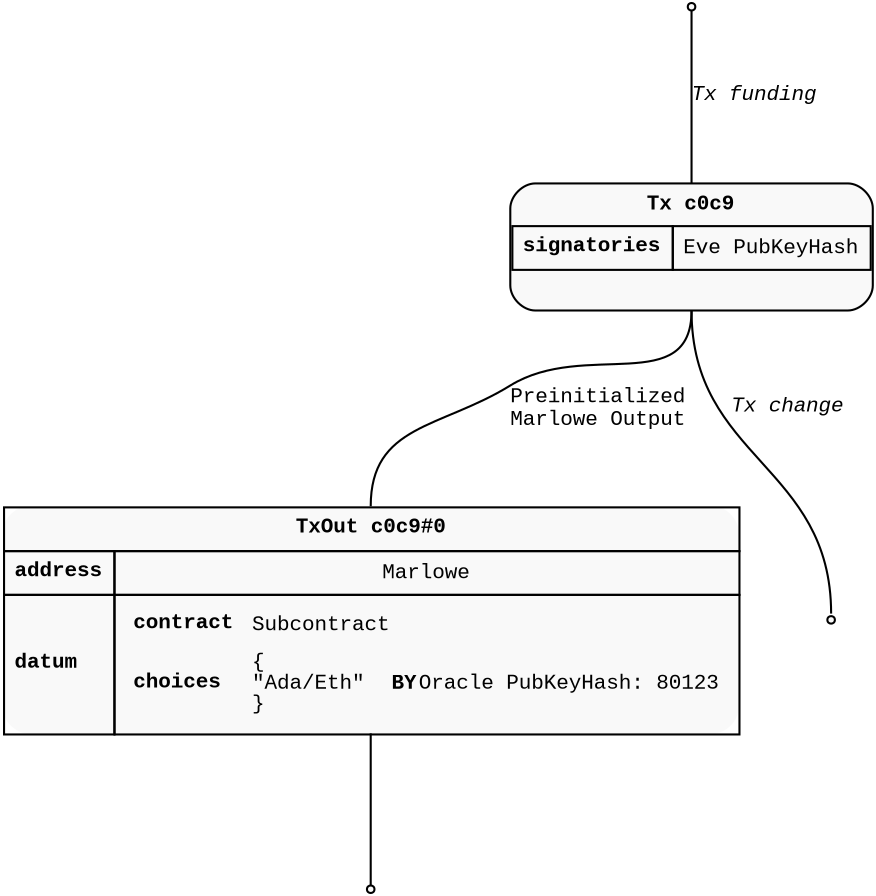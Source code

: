 digraph Marlowe_Choice_Fake {
  rankdir=TD;
  graph [pad="0.02", nodesep="0.6", ranksep="1"];
  node [shape=rect, style="filled,rounded", fillcolor="#f9f9f9", fontname="Courier New", fontsize="10"];
  edge [arrowhead=none, tailport="s", headport="n", color="#aaa", fontname="Courier New", fontsize="10"];

  FundingOutput [shape=point];

  Tx [label=<
    <TABLE CELLSPACING="0" CELLPADDING="4" BORDER="1" CELLBORDER="0" style="rounded" color="#aaa">
      <TR>
        <TD colspan="2" align="center"><b>Tx c0c9</b></TD>
      </TR>
      <TR>
        <TD CELLPADDING="0">
          <TABLE CELLSPACING="0" CELLPADDING="4" BORDER="0" CELLBORDER="0">
            <TR>
              <TD border="1" align="center"><b>signatories</b></TD>
              <TD border="1" align="left">Eve PubKeyHash</TD>
            </TR>
            <TR>
              <TD collspan="2" align="center"> </TD>
            </TR>
          </TABLE>
        </TD>
      </TR>
    </TABLE>
  > color="#aaa" shape="plain"];

  FundingOutput -> Tx [label=<<i>Tx funding</i>>];

  MarloweOutput [label=<
    <TABLE CELLSPACING="0" CELLPADDING="4" BORDER="0" CELLBORDER="1" style="rounded" color="#aaa">
      <TR>
        <TD colspan="2" align="center"><b>TxOut c0c9#0</b></TD>
      </TR>
      <TR>
        <TD align="left"><b>address</b></TD>
        <TD>Marlowe</TD>
      </TR>
      <TR>
        <TD align="left"><b>datum</b></TD>
        <TD align="left" balign="left">
          <TABLE CELLSPACING="0" CELLPADDING="4" BORDER="0" CELLBORDER="0" style="rounded" color="#aaa">
            <TR>
              <TD align="left"><b>contract</b></TD>
              <TD align="left" balign="left">Subcontract</TD>
            </TR>
            <TR>
              <TD align="left"><b>choices</b></TD>
              <TD align="left" balign="left">{<br />"Ada/Eth" <b> BY</b>Oracle PubKeyHash: 80123<br/>}</TD>
            </TR>
          </TABLE>
        </TD>
      </TR>
      </TABLE>
  > shape="plain" border="1" color="#000"]

  Tx -> MarloweOutput [label=<Preinitialized<br/>Marlowe Output>];

  MarloweResultingThreadPoint [shape=point];
  MarloweOutput -> MarloweResultingThreadPoint;

  change [shape=point];
  Tx -> change [label=<<i>Tx change</i>>];
}


// digraph Marlowe_Choice_Fake {
//   rankdir=TD;
//   graph [pad="0.5", nodesep="0.8", ranksep="1"];
//   node [shape="plain", style="filled", fillcolor="#e8e8e8", fontname="Courier New", fontsize="10pt"];
//   edge [arrowhead=none, tailport="s", headport="n", color="#e8e8e8", penwidth="2", fontname="Courier New", fontsize="10pt"];
// 
//   Tx [label=<
//     <TABLE CELLSPACING="0" CELLPADDING="4" BORDER="0" CELLBORDER="0" style="rounded" color="#fff">
//       <TR>
//         <TD colspan="2" align="center"><b>Tx 0302</b></TD>
//       </TR>
//       <TR>
//         <TD CELLPADDING="0">
//           <TABLE CELLSPACING="0" CELLPADDING="4" BORDER="0" CELLBORDER="0">
//             <TR>
//               <TD border="1" align="center"><b>signatories</b></TD>
//               <TD border="1" align="left">Eve PubKeyHash</TD>
//             </TR>
//             <TR>
//               <TD collspan="2" align="center"> </TD>
//             </TR>
//           </TABLE>
//         </TD>
//       </TR>
//     </TABLE>
//   >];
// 
//   funding [shape=point];
// 
//   funding -> Tx [label=<Eve 5 ADA <br/><i>Tx funding</i>>];
// 
// 
//   info_out2 [label=<
//     <TABLE CELLSPACING="0" CELLPADDING="4" BORDER="0" CELLBORDER="1" style="rounded" color="#fff">
//       <TR>
//         <TD colspan="2" align="center"><b>TxOut 119a#0</b></TD>
//       </TR>
//       <TR>
//         <TD align="left"><b>address</b></TD>
//         <TD>Marlowe Validator</TD>
//       </TR>
//       <TR>
//         <TD align="left"><b>datum</b></TD>
//         <TD align="left" balign="left" fontsize="10pt">
//           <TABLE CELLSPACING="0" CELLPADDING="4" BORDER="0" CELLBORDER="0" style="rounded" color="#fff">
//             <TR>
//               <TD align="left"><b>contract</b></TD>
//               <TD align="left" balign="left">Subcontract</TD>
//             </TR>
//             <TR>
//               <TD align="left"><b>choices</b></TD>
//               <TD>"Ada/Eth" <b> BY</b>Oracle PubKeyHash = 1</TD>
//             </TR>
//           </TABLE>
//         </TD>
//       </TR>
//       </TABLE>
//   > style="rounded, filled" fillcolor="#e8e8e8"];
// 
//   out2 [shape=point];
// 
//   Tx -> info_out2 [label=<
//     Marlowe Output
//   >];
// 
//   info_out2 -> out2;
// 
//   change [shape=point];
//   Tx -> change [label=<Eve 4 ADA<br/><i>Tx change</i>>];
// 
// }
// 

